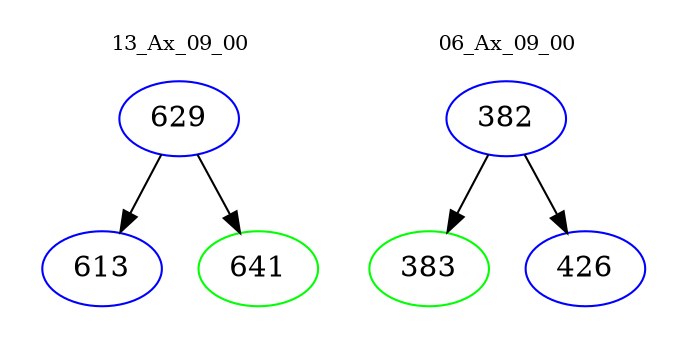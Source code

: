 digraph{
subgraph cluster_0 {
color = white
label = "13_Ax_09_00";
fontsize=10;
T0_629 [label="629", color="blue"]
T0_629 -> T0_613 [color="black"]
T0_613 [label="613", color="blue"]
T0_629 -> T0_641 [color="black"]
T0_641 [label="641", color="green"]
}
subgraph cluster_1 {
color = white
label = "06_Ax_09_00";
fontsize=10;
T1_382 [label="382", color="blue"]
T1_382 -> T1_383 [color="black"]
T1_383 [label="383", color="green"]
T1_382 -> T1_426 [color="black"]
T1_426 [label="426", color="blue"]
}
}
